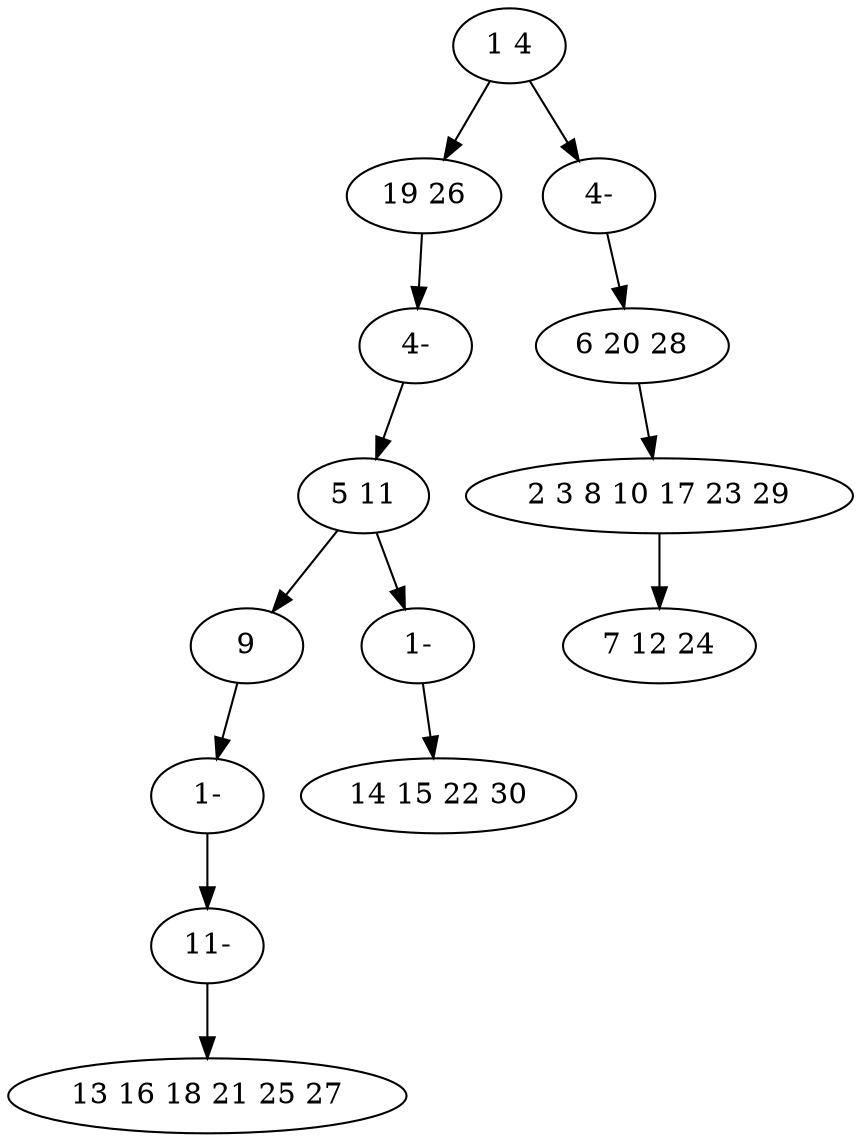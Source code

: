 digraph true_tree {
	"0" -> "1"
	"1" -> "9"
	"0" -> "11"
	"2" -> "4"
	"2" -> "13"
	"3" -> "6"
	"6" -> "7"
	"4" -> "10"
	"9" -> "2"
	"10" -> "12"
	"11" -> "3"
	"12" -> "8"
	"13" -> "5"
	"0" [label="1 4"];
	"1" [label="19 26"];
	"2" [label="5 11"];
	"3" [label="6 20 28"];
	"4" [label="9"];
	"5" [label="14 15 22 30"];
	"6" [label="2 3 8 10 17 23 29"];
	"7" [label="7 12 24"];
	"8" [label="13 16 18 21 25 27"];
	"9" [label="4-"];
	"10" [label="1-"];
	"11" [label="4-"];
	"12" [label="11-"];
	"13" [label="1-"];
}
